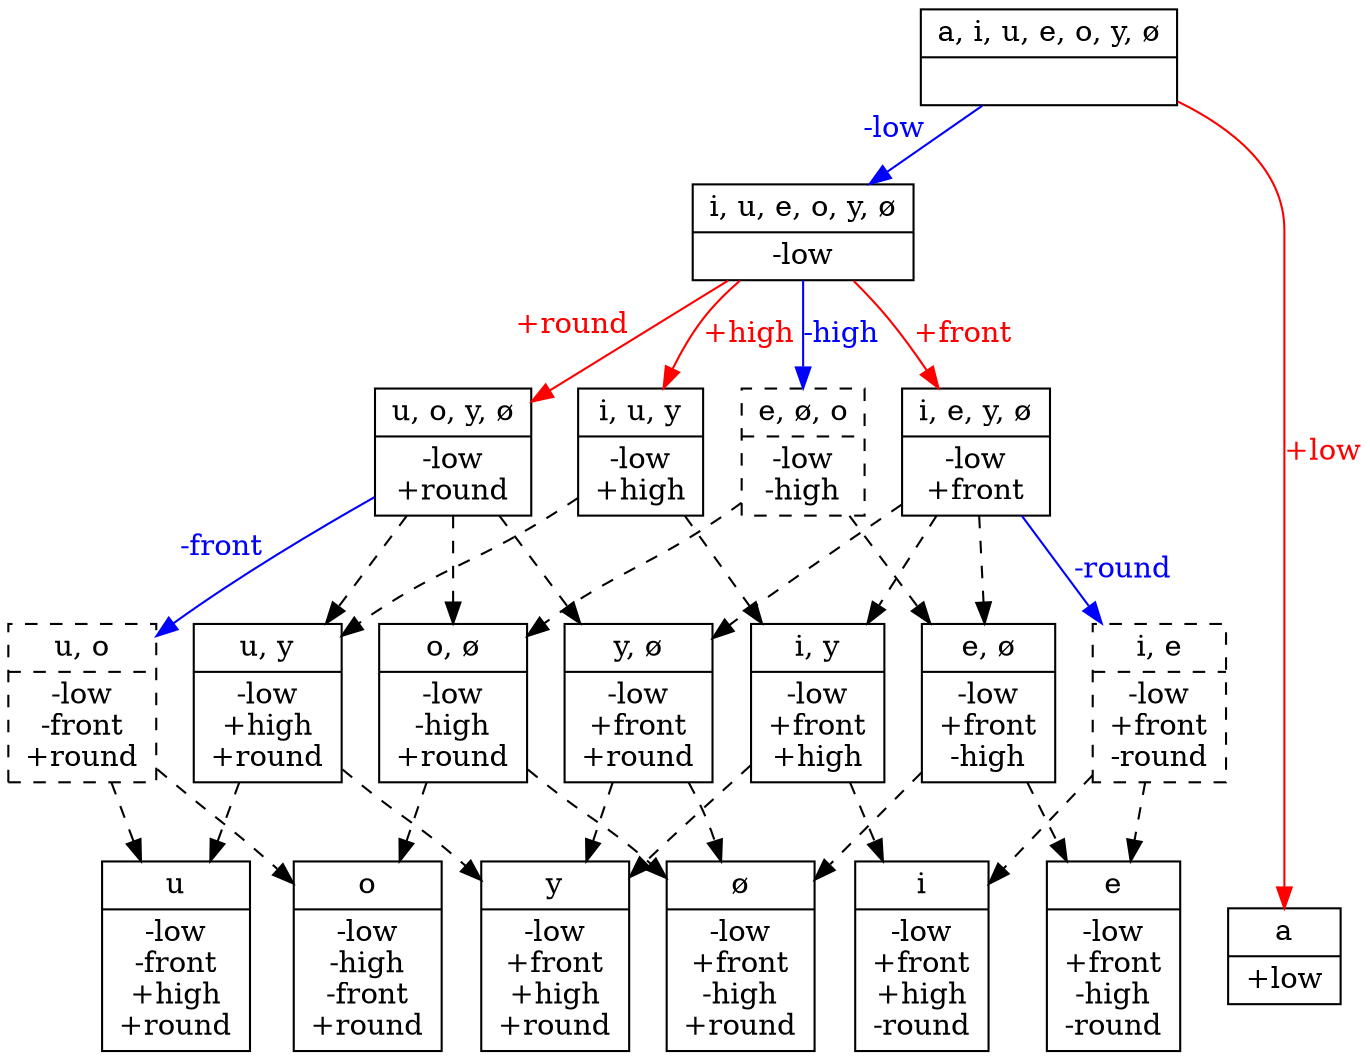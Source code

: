 // None
digraph {
	graph [ dpi = 300 ];
	0 [label="{<segs> a, i, u, e, o, y, ø |<feats>  }",shape=record]
	1 [label="{<segs> i, u, e, o, y, ø |<feats> -low }",shape=record]
	2 [label="{<segs> i, e, y, ø |<feats> -low\n+front }",shape=record]
	3 [label="{<segs> u, o, y, ø |<feats> -low\n+round }",shape=record]
	4 [label="{<segs> i, u, y |<feats> -low\n+high }",shape=record]
	5 [label="{<segs> i |<feats> -low\n+front\n+high\n-round }",shape=record]
	6 [label="{<segs> y |<feats> -low\n+front\n+high\n+round }",shape=record]
	7 [label="{<segs> u |<feats> -low\n-front\n+high\n+round }",shape=record]
	8 [label="{<segs> e |<feats> -low\n+front\n-high\n-round }",shape=record]
	9 [label="{<segs> ø |<feats> -low\n+front\n-high\n+round }",shape=record]
	10 [label="{<segs> o |<feats> -low\n-high\n-front\n+round }",shape=record]
	11 [label="{<segs> a |<feats> +low }",shape=record]
	12 [label="{<segs> y, ø |<feats> -low\n+front\n+round }",shape=record]
	13 [label="{<segs> i, y |<feats> -low\n+front\n+high }",shape=record]
	14 [label="{<segs> u, y |<feats> -low\n+high\n+round }",shape=record]
	15 [label="{<segs> u, o |<feats> -low\n-front\n+round }",shape=record,style=dashed]
	16 [label="{<segs> i, e |<feats> -low\n+front\n-round }",shape=record,style=dashed]
	17 [label="{<segs> e, ø, o |<feats> -low\n-high }",shape=record,style=dashed]
	18 [label="{<segs> e, ø |<feats> -low\n+front\n-high }",shape=record]
	19 [label="{<segs> o, ø |<feats> -low\n-high\n+round }",shape=record]

	0 -> 1 [xlabel="-low",fontcolor=blue,color=blue]
	0 -> 11	[label="+low",fontcolor=red,color=red]
	1 -> 2	[label="+front",fontcolor=red,color=red]
	1 -> 3	[xlabel="+round",fontcolor=red,color=red]
	1 -> 4	[label="+high",fontcolor=red,color=red]
	1 -> 17	[label="-high",fontcolor=blue,color=blue]
	2 -> 12	[style=dashed]
	2 -> 13	[style=dashed]
	2 -> 16	[label="-round",fontcolor=blue,color=blue]
	2 -> 18	[style=dashed]
	3 -> 12	[style=dashed]
	3 -> 14	[style=dashed]
	3 -> 15	[xlabel="-front",fontcolor=blue,color=blue]
	3 -> 19	[style=dashed]
	4 -> 13	[style=dashed]
	4 -> 14	[style=dashed]
	12 -> 6	[style=dashed]
	12 -> 9	[style=dashed]
	13 -> 5	[style=dashed]
	13 -> 6	[style=dashed]
	14 -> 6	[style=dashed]
	14 -> 7	[style=dashed]
	15 -> 7	[style=dashed]
	15 -> 10 [style=dashed]
	16 -> 5	[style=dashed]
	16 -> 8	[style=dashed]
	17 -> 18 [style=dashed]
	17 -> 19 [style=dashed]
	18 -> 8	[style=dashed]
	18 -> 9	[style=dashed]
	19 -> 9	[style=dashed]
	19 -> 10 [style=dashed]
{rank=same; 5 6 7 8 9 10 11}
}